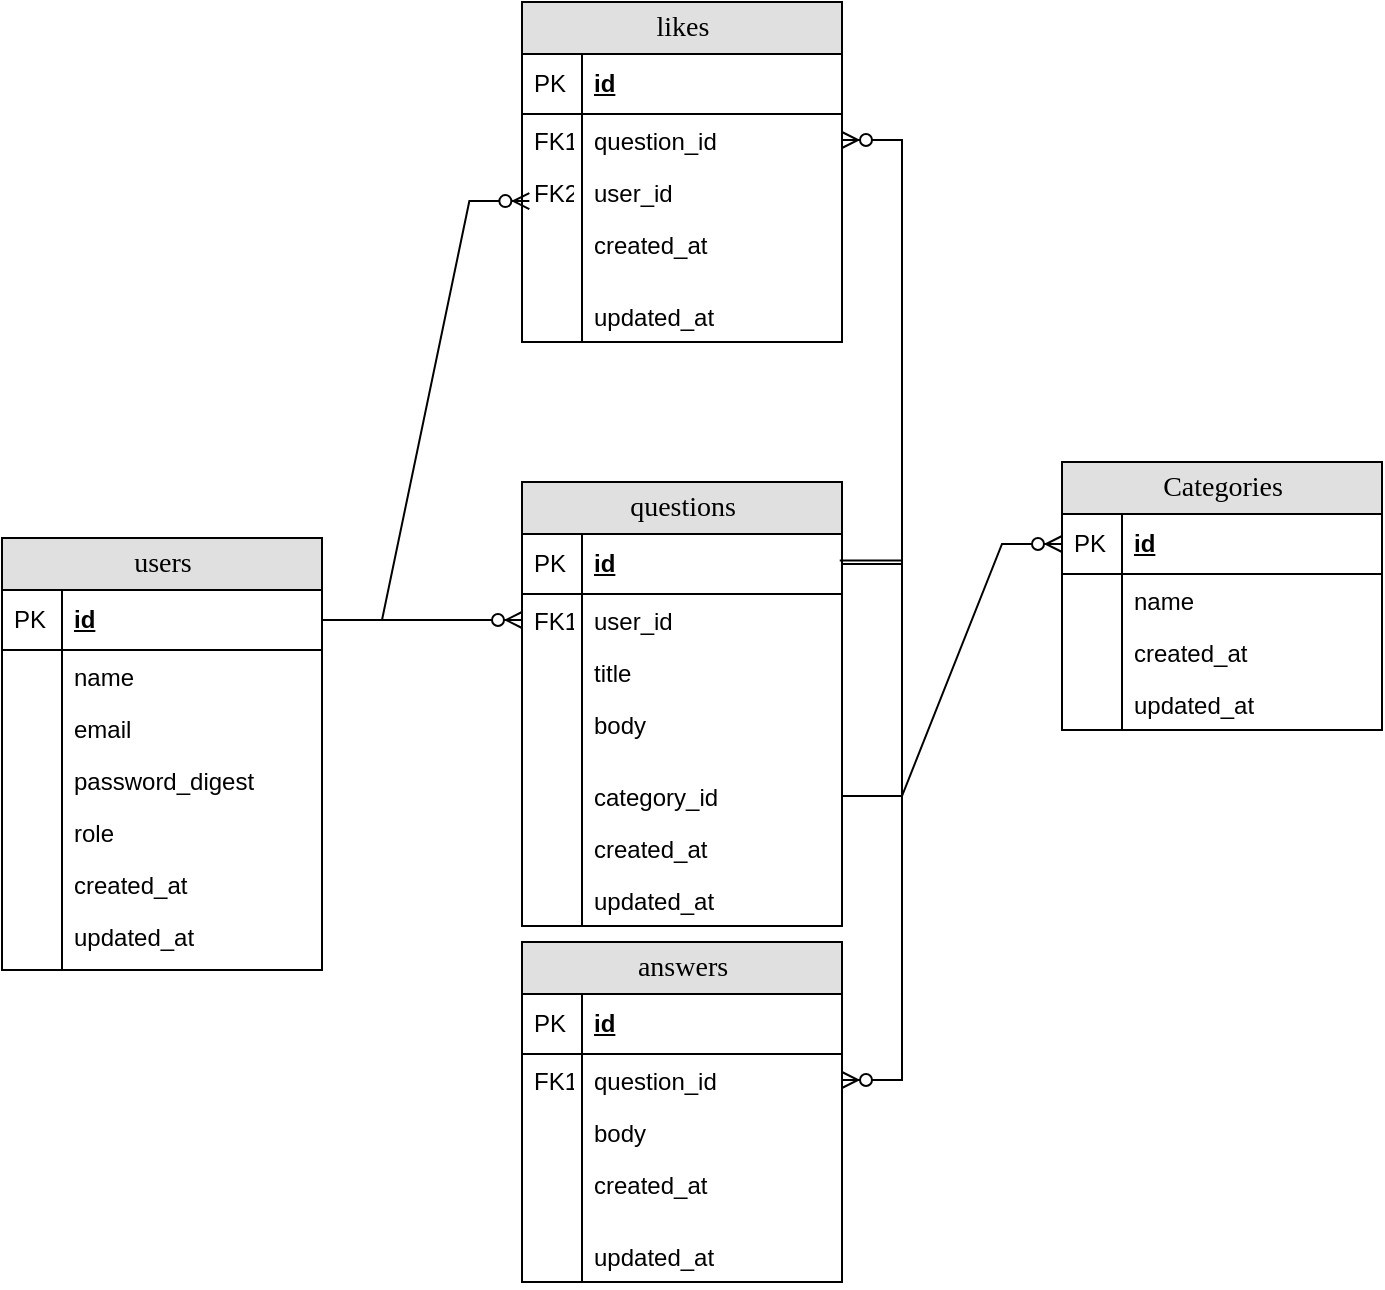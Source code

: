 <mxfile version="26.0.10">
  <diagram name="Page-1" id="e56a1550-8fbb-45ad-956c-1786394a9013">
    <mxGraphModel dx="612" dy="844" grid="1" gridSize="10" guides="1" tooltips="1" connect="1" arrows="1" fold="1" page="1" pageScale="1" pageWidth="1100" pageHeight="850" background="none" math="0" shadow="0">
      <root>
        <mxCell id="0" />
        <mxCell id="1" parent="0" />
        <mxCell id="OeXx-ejLIAZaMImvPNyN-1" value="questions" style="swimlane;html=1;fontStyle=0;childLayout=stackLayout;horizontal=1;startSize=26;fillColor=#e0e0e0;horizontalStack=0;resizeParent=1;resizeLast=0;collapsible=1;marginBottom=0;swimlaneFillColor=#ffffff;align=center;rounded=0;shadow=0;comic=0;labelBackgroundColor=none;strokeWidth=1;fontFamily=Verdana;fontSize=14" vertex="1" parent="1">
          <mxGeometry x="590" y="310" width="160" height="222" as="geometry" />
        </mxCell>
        <mxCell id="OeXx-ejLIAZaMImvPNyN-2" value="id" style="shape=partialRectangle;top=0;left=0;right=0;bottom=1;html=1;align=left;verticalAlign=middle;fillColor=none;spacingLeft=34;spacingRight=4;whiteSpace=wrap;overflow=hidden;rotatable=0;points=[[0,0.5],[1,0.5]];portConstraint=eastwest;dropTarget=0;fontStyle=5;" vertex="1" parent="OeXx-ejLIAZaMImvPNyN-1">
          <mxGeometry y="26" width="160" height="30" as="geometry" />
        </mxCell>
        <mxCell id="OeXx-ejLIAZaMImvPNyN-3" value="PK" style="shape=partialRectangle;top=0;left=0;bottom=0;html=1;fillColor=none;align=left;verticalAlign=middle;spacingLeft=4;spacingRight=4;whiteSpace=wrap;overflow=hidden;rotatable=0;points=[];portConstraint=eastwest;part=1;" vertex="1" connectable="0" parent="OeXx-ejLIAZaMImvPNyN-2">
          <mxGeometry width="30" height="30" as="geometry" />
        </mxCell>
        <mxCell id="OeXx-ejLIAZaMImvPNyN-4" value="user_id" style="shape=partialRectangle;top=0;left=0;right=0;bottom=0;html=1;align=left;verticalAlign=top;fillColor=none;spacingLeft=34;spacingRight=4;whiteSpace=wrap;overflow=hidden;rotatable=0;points=[[0,0.5],[1,0.5]];portConstraint=eastwest;dropTarget=0;" vertex="1" parent="OeXx-ejLIAZaMImvPNyN-1">
          <mxGeometry y="56" width="160" height="26" as="geometry" />
        </mxCell>
        <mxCell id="OeXx-ejLIAZaMImvPNyN-5" value="FK1" style="shape=partialRectangle;top=0;left=0;bottom=0;html=1;fillColor=none;align=left;verticalAlign=top;spacingLeft=4;spacingRight=4;whiteSpace=wrap;overflow=hidden;rotatable=0;points=[];portConstraint=eastwest;part=1;" vertex="1" connectable="0" parent="OeXx-ejLIAZaMImvPNyN-4">
          <mxGeometry width="30" height="26" as="geometry" />
        </mxCell>
        <mxCell id="OeXx-ejLIAZaMImvPNyN-6" value="title" style="shape=partialRectangle;top=0;left=0;right=0;bottom=0;html=1;align=left;verticalAlign=top;fillColor=none;spacingLeft=34;spacingRight=4;whiteSpace=wrap;overflow=hidden;rotatable=0;points=[[0,0.5],[1,0.5]];portConstraint=eastwest;dropTarget=0;" vertex="1" parent="OeXx-ejLIAZaMImvPNyN-1">
          <mxGeometry y="82" width="160" height="26" as="geometry" />
        </mxCell>
        <mxCell id="OeXx-ejLIAZaMImvPNyN-7" value="" style="shape=partialRectangle;top=0;left=0;bottom=0;html=1;fillColor=none;align=left;verticalAlign=top;spacingLeft=4;spacingRight=4;whiteSpace=wrap;overflow=hidden;rotatable=0;points=[];portConstraint=eastwest;part=1;" vertex="1" connectable="0" parent="OeXx-ejLIAZaMImvPNyN-6">
          <mxGeometry width="30" height="26" as="geometry" />
        </mxCell>
        <mxCell id="OeXx-ejLIAZaMImvPNyN-8" value="body" style="shape=partialRectangle;top=0;left=0;right=0;bottom=0;html=1;align=left;verticalAlign=top;fillColor=none;spacingLeft=34;spacingRight=4;whiteSpace=wrap;overflow=hidden;rotatable=0;points=[[0,0.5],[1,0.5]];portConstraint=eastwest;dropTarget=0;" vertex="1" parent="OeXx-ejLIAZaMImvPNyN-1">
          <mxGeometry y="108" width="160" height="26" as="geometry" />
        </mxCell>
        <mxCell id="OeXx-ejLIAZaMImvPNyN-9" value="" style="shape=partialRectangle;top=0;left=0;bottom=0;html=1;fillColor=none;align=left;verticalAlign=top;spacingLeft=4;spacingRight=4;whiteSpace=wrap;overflow=hidden;rotatable=0;points=[];portConstraint=eastwest;part=1;" vertex="1" connectable="0" parent="OeXx-ejLIAZaMImvPNyN-8">
          <mxGeometry width="30" height="26" as="geometry" />
        </mxCell>
        <mxCell id="OeXx-ejLIAZaMImvPNyN-10" value="" style="shape=partialRectangle;top=0;left=0;right=0;bottom=0;html=1;align=left;verticalAlign=top;fillColor=none;spacingLeft=34;spacingRight=4;whiteSpace=wrap;overflow=hidden;rotatable=0;points=[[0,0.5],[1,0.5]];portConstraint=eastwest;dropTarget=0;" vertex="1" parent="OeXx-ejLIAZaMImvPNyN-1">
          <mxGeometry y="134" width="160" height="10" as="geometry" />
        </mxCell>
        <mxCell id="OeXx-ejLIAZaMImvPNyN-11" value="" style="shape=partialRectangle;top=0;left=0;bottom=0;html=1;fillColor=none;align=left;verticalAlign=top;spacingLeft=4;spacingRight=4;whiteSpace=wrap;overflow=hidden;rotatable=0;points=[];portConstraint=eastwest;part=1;" vertex="1" connectable="0" parent="OeXx-ejLIAZaMImvPNyN-10">
          <mxGeometry width="30" height="10" as="geometry" />
        </mxCell>
        <mxCell id="OeXx-ejLIAZaMImvPNyN-102" value="category_id" style="shape=partialRectangle;top=0;left=0;right=0;bottom=0;html=1;align=left;verticalAlign=top;fillColor=none;spacingLeft=34;spacingRight=4;whiteSpace=wrap;overflow=hidden;rotatable=0;points=[[0,0.5],[1,0.5]];portConstraint=eastwest;dropTarget=0;" vertex="1" parent="OeXx-ejLIAZaMImvPNyN-1">
          <mxGeometry y="144" width="160" height="26" as="geometry" />
        </mxCell>
        <mxCell id="OeXx-ejLIAZaMImvPNyN-103" value="" style="shape=partialRectangle;top=0;left=0;bottom=0;html=1;fillColor=none;align=left;verticalAlign=top;spacingLeft=4;spacingRight=4;whiteSpace=wrap;overflow=hidden;rotatable=0;points=[];portConstraint=eastwest;part=1;" vertex="1" connectable="0" parent="OeXx-ejLIAZaMImvPNyN-102">
          <mxGeometry width="30" height="26" as="geometry" />
        </mxCell>
        <mxCell id="OeXx-ejLIAZaMImvPNyN-12" value="created_at" style="shape=partialRectangle;top=0;left=0;right=0;bottom=0;html=1;align=left;verticalAlign=top;fillColor=none;spacingLeft=34;spacingRight=4;whiteSpace=wrap;overflow=hidden;rotatable=0;points=[[0,0.5],[1,0.5]];portConstraint=eastwest;dropTarget=0;" vertex="1" parent="OeXx-ejLIAZaMImvPNyN-1">
          <mxGeometry y="170" width="160" height="26" as="geometry" />
        </mxCell>
        <mxCell id="OeXx-ejLIAZaMImvPNyN-13" value="" style="shape=partialRectangle;top=0;left=0;bottom=0;html=1;fillColor=none;align=left;verticalAlign=top;spacingLeft=4;spacingRight=4;whiteSpace=wrap;overflow=hidden;rotatable=0;points=[];portConstraint=eastwest;part=1;" vertex="1" connectable="0" parent="OeXx-ejLIAZaMImvPNyN-12">
          <mxGeometry width="30" height="26" as="geometry" />
        </mxCell>
        <mxCell id="OeXx-ejLIAZaMImvPNyN-14" value="updated_at" style="shape=partialRectangle;top=0;left=0;right=0;bottom=0;html=1;align=left;verticalAlign=top;fillColor=none;spacingLeft=34;spacingRight=4;whiteSpace=wrap;overflow=hidden;rotatable=0;points=[[0,0.5],[1,0.5]];portConstraint=eastwest;dropTarget=0;" vertex="1" parent="OeXx-ejLIAZaMImvPNyN-1">
          <mxGeometry y="196" width="160" height="26" as="geometry" />
        </mxCell>
        <mxCell id="OeXx-ejLIAZaMImvPNyN-15" value="" style="shape=partialRectangle;top=0;left=0;bottom=0;html=1;fillColor=none;align=left;verticalAlign=top;spacingLeft=4;spacingRight=4;whiteSpace=wrap;overflow=hidden;rotatable=0;points=[];portConstraint=eastwest;part=1;" vertex="1" connectable="0" parent="OeXx-ejLIAZaMImvPNyN-14">
          <mxGeometry width="30" height="26" as="geometry" />
        </mxCell>
        <mxCell id="OeXx-ejLIAZaMImvPNyN-16" value="users" style="swimlane;html=1;fontStyle=0;childLayout=stackLayout;horizontal=1;startSize=26;fillColor=#e0e0e0;horizontalStack=0;resizeParent=1;resizeLast=0;collapsible=1;marginBottom=0;swimlaneFillColor=#ffffff;align=center;rounded=0;shadow=0;comic=0;labelBackgroundColor=none;strokeWidth=1;fontFamily=Verdana;fontSize=14" vertex="1" parent="1">
          <mxGeometry x="330" y="338" width="160" height="216" as="geometry">
            <mxRectangle x="30" y="358" width="80" height="30" as="alternateBounds" />
          </mxGeometry>
        </mxCell>
        <mxCell id="OeXx-ejLIAZaMImvPNyN-17" value="id" style="shape=partialRectangle;top=0;left=0;right=0;bottom=1;html=1;align=left;verticalAlign=middle;fillColor=none;spacingLeft=34;spacingRight=4;whiteSpace=wrap;overflow=hidden;rotatable=0;points=[[0,0.5],[1,0.5]];portConstraint=eastwest;dropTarget=0;fontStyle=5;" vertex="1" parent="OeXx-ejLIAZaMImvPNyN-16">
          <mxGeometry y="26" width="160" height="30" as="geometry" />
        </mxCell>
        <mxCell id="OeXx-ejLIAZaMImvPNyN-18" value="PK" style="shape=partialRectangle;top=0;left=0;bottom=0;html=1;fillColor=none;align=left;verticalAlign=middle;spacingLeft=4;spacingRight=4;whiteSpace=wrap;overflow=hidden;rotatable=0;points=[];portConstraint=eastwest;part=1;" vertex="1" connectable="0" parent="OeXx-ejLIAZaMImvPNyN-17">
          <mxGeometry width="30" height="30" as="geometry" />
        </mxCell>
        <mxCell id="OeXx-ejLIAZaMImvPNyN-19" value="&lt;div&gt;&lt;span style=&quot;background-color: transparent; color: light-dark(rgb(0, 0, 0), rgb(255, 255, 255));&quot;&gt;name&lt;/span&gt;&lt;/div&gt;" style="shape=partialRectangle;top=0;left=0;right=0;bottom=0;html=1;align=left;verticalAlign=top;fillColor=none;spacingLeft=34;spacingRight=4;whiteSpace=wrap;overflow=hidden;rotatable=0;points=[[0,0.5],[1,0.5]];portConstraint=eastwest;dropTarget=0;" vertex="1" parent="OeXx-ejLIAZaMImvPNyN-16">
          <mxGeometry y="56" width="160" height="26" as="geometry" />
        </mxCell>
        <mxCell id="OeXx-ejLIAZaMImvPNyN-20" value="" style="shape=partialRectangle;top=0;left=0;bottom=0;html=1;fillColor=none;align=left;verticalAlign=top;spacingLeft=4;spacingRight=4;whiteSpace=wrap;overflow=hidden;rotatable=0;points=[];portConstraint=eastwest;part=1;" vertex="1" connectable="0" parent="OeXx-ejLIAZaMImvPNyN-19">
          <mxGeometry width="30" height="26" as="geometry" />
        </mxCell>
        <mxCell id="OeXx-ejLIAZaMImvPNyN-21" value="email" style="shape=partialRectangle;top=0;left=0;right=0;bottom=0;html=1;align=left;verticalAlign=top;fillColor=none;spacingLeft=34;spacingRight=4;whiteSpace=wrap;overflow=hidden;rotatable=0;points=[[0,0.5],[1,0.5]];portConstraint=eastwest;dropTarget=0;" vertex="1" parent="OeXx-ejLIAZaMImvPNyN-16">
          <mxGeometry y="82" width="160" height="26" as="geometry" />
        </mxCell>
        <mxCell id="OeXx-ejLIAZaMImvPNyN-22" value="" style="shape=partialRectangle;top=0;left=0;bottom=0;html=1;fillColor=none;align=left;verticalAlign=top;spacingLeft=4;spacingRight=4;whiteSpace=wrap;overflow=hidden;rotatable=0;points=[];portConstraint=eastwest;part=1;" vertex="1" connectable="0" parent="OeXx-ejLIAZaMImvPNyN-21">
          <mxGeometry width="30" height="26" as="geometry" />
        </mxCell>
        <mxCell id="OeXx-ejLIAZaMImvPNyN-27" value="password_digest" style="shape=partialRectangle;top=0;left=0;right=0;bottom=0;html=1;align=left;verticalAlign=top;fillColor=none;spacingLeft=34;spacingRight=4;whiteSpace=wrap;overflow=hidden;rotatable=0;points=[[0,0.5],[1,0.5]];portConstraint=eastwest;dropTarget=0;" vertex="1" parent="OeXx-ejLIAZaMImvPNyN-16">
          <mxGeometry y="108" width="160" height="26" as="geometry" />
        </mxCell>
        <mxCell id="OeXx-ejLIAZaMImvPNyN-28" value="" style="shape=partialRectangle;top=0;left=0;bottom=0;html=1;fillColor=none;align=left;verticalAlign=top;spacingLeft=4;spacingRight=4;whiteSpace=wrap;overflow=hidden;rotatable=0;points=[];portConstraint=eastwest;part=1;" vertex="1" connectable="0" parent="OeXx-ejLIAZaMImvPNyN-27">
          <mxGeometry width="30" height="26" as="geometry" />
        </mxCell>
        <mxCell id="OeXx-ejLIAZaMImvPNyN-68" value="role" style="shape=partialRectangle;top=0;left=0;right=0;bottom=0;html=1;align=left;verticalAlign=top;fillColor=none;spacingLeft=34;spacingRight=4;whiteSpace=wrap;overflow=hidden;rotatable=0;points=[[0,0.5],[1,0.5]];portConstraint=eastwest;dropTarget=0;" vertex="1" parent="OeXx-ejLIAZaMImvPNyN-16">
          <mxGeometry y="134" width="160" height="26" as="geometry" />
        </mxCell>
        <mxCell id="OeXx-ejLIAZaMImvPNyN-69" value="" style="shape=partialRectangle;top=0;left=0;bottom=0;html=1;fillColor=none;align=left;verticalAlign=top;spacingLeft=4;spacingRight=4;whiteSpace=wrap;overflow=hidden;rotatable=0;points=[];portConstraint=eastwest;part=1;" vertex="1" connectable="0" parent="OeXx-ejLIAZaMImvPNyN-68">
          <mxGeometry width="30" height="26" as="geometry" />
        </mxCell>
        <mxCell id="OeXx-ejLIAZaMImvPNyN-29" value="created_at" style="shape=partialRectangle;top=0;left=0;right=0;bottom=0;html=1;align=left;verticalAlign=top;fillColor=none;spacingLeft=34;spacingRight=4;whiteSpace=wrap;overflow=hidden;rotatable=0;points=[[0,0.5],[1,0.5]];portConstraint=eastwest;dropTarget=0;" vertex="1" parent="OeXx-ejLIAZaMImvPNyN-16">
          <mxGeometry y="160" width="160" height="26" as="geometry" />
        </mxCell>
        <mxCell id="OeXx-ejLIAZaMImvPNyN-30" value="" style="shape=partialRectangle;top=0;left=0;bottom=0;html=1;fillColor=none;align=left;verticalAlign=top;spacingLeft=4;spacingRight=4;whiteSpace=wrap;overflow=hidden;rotatable=0;points=[];portConstraint=eastwest;part=1;" vertex="1" connectable="0" parent="OeXx-ejLIAZaMImvPNyN-29">
          <mxGeometry width="30" height="26" as="geometry" />
        </mxCell>
        <mxCell id="OeXx-ejLIAZaMImvPNyN-31" value="updated_at" style="shape=partialRectangle;top=0;left=0;right=0;bottom=0;html=1;align=left;verticalAlign=top;fillColor=none;spacingLeft=34;spacingRight=4;whiteSpace=wrap;overflow=hidden;rotatable=0;points=[[0,0.5],[1,0.5]];portConstraint=eastwest;dropTarget=0;" vertex="1" parent="OeXx-ejLIAZaMImvPNyN-16">
          <mxGeometry y="186" width="160" height="30" as="geometry" />
        </mxCell>
        <mxCell id="OeXx-ejLIAZaMImvPNyN-32" value="" style="shape=partialRectangle;top=0;left=0;bottom=0;html=1;fillColor=none;align=left;verticalAlign=top;spacingLeft=4;spacingRight=4;whiteSpace=wrap;overflow=hidden;rotatable=0;points=[];portConstraint=eastwest;part=1;" vertex="1" connectable="0" parent="OeXx-ejLIAZaMImvPNyN-31">
          <mxGeometry width="30" height="30" as="geometry" />
        </mxCell>
        <mxCell id="OeXx-ejLIAZaMImvPNyN-33" value="" style="edgeStyle=entityRelationEdgeStyle;fontSize=12;html=1;endArrow=ERzeroToMany;endFill=1;rounded=0;exitX=1;exitY=0.5;exitDx=0;exitDy=0;entryX=0;entryY=0.5;entryDx=0;entryDy=0;" edge="1" parent="1" source="OeXx-ejLIAZaMImvPNyN-17" target="OeXx-ejLIAZaMImvPNyN-4">
          <mxGeometry width="100" height="100" relative="1" as="geometry">
            <mxPoint x="490" y="438" as="sourcePoint" />
            <mxPoint x="590" y="338" as="targetPoint" />
          </mxGeometry>
        </mxCell>
        <mxCell id="OeXx-ejLIAZaMImvPNyN-34" value="answers" style="swimlane;html=1;fontStyle=0;childLayout=stackLayout;horizontal=1;startSize=26;fillColor=#e0e0e0;horizontalStack=0;resizeParent=1;resizeLast=0;collapsible=1;marginBottom=0;swimlaneFillColor=#ffffff;align=center;rounded=0;shadow=0;comic=0;labelBackgroundColor=none;strokeWidth=1;fontFamily=Verdana;fontSize=14" vertex="1" parent="1">
          <mxGeometry x="590" y="540" width="160" height="170" as="geometry" />
        </mxCell>
        <mxCell id="OeXx-ejLIAZaMImvPNyN-35" value="id" style="shape=partialRectangle;top=0;left=0;right=0;bottom=1;html=1;align=left;verticalAlign=middle;fillColor=none;spacingLeft=34;spacingRight=4;whiteSpace=wrap;overflow=hidden;rotatable=0;points=[[0,0.5],[1,0.5]];portConstraint=eastwest;dropTarget=0;fontStyle=5;" vertex="1" parent="OeXx-ejLIAZaMImvPNyN-34">
          <mxGeometry y="26" width="160" height="30" as="geometry" />
        </mxCell>
        <mxCell id="OeXx-ejLIAZaMImvPNyN-36" value="PK" style="shape=partialRectangle;top=0;left=0;bottom=0;html=1;fillColor=none;align=left;verticalAlign=middle;spacingLeft=4;spacingRight=4;whiteSpace=wrap;overflow=hidden;rotatable=0;points=[];portConstraint=eastwest;part=1;" vertex="1" connectable="0" parent="OeXx-ejLIAZaMImvPNyN-35">
          <mxGeometry width="30" height="30" as="geometry" />
        </mxCell>
        <mxCell id="OeXx-ejLIAZaMImvPNyN-37" value="question_id" style="shape=partialRectangle;top=0;left=0;right=0;bottom=0;html=1;align=left;verticalAlign=top;fillColor=none;spacingLeft=34;spacingRight=4;whiteSpace=wrap;overflow=hidden;rotatable=0;points=[[0,0.5],[1,0.5]];portConstraint=eastwest;dropTarget=0;" vertex="1" parent="OeXx-ejLIAZaMImvPNyN-34">
          <mxGeometry y="56" width="160" height="26" as="geometry" />
        </mxCell>
        <mxCell id="OeXx-ejLIAZaMImvPNyN-38" value="FK1" style="shape=partialRectangle;top=0;left=0;bottom=0;html=1;fillColor=none;align=left;verticalAlign=top;spacingLeft=4;spacingRight=4;whiteSpace=wrap;overflow=hidden;rotatable=0;points=[];portConstraint=eastwest;part=1;" vertex="1" connectable="0" parent="OeXx-ejLIAZaMImvPNyN-37">
          <mxGeometry width="30" height="26" as="geometry" />
        </mxCell>
        <mxCell id="OeXx-ejLIAZaMImvPNyN-41" value="body" style="shape=partialRectangle;top=0;left=0;right=0;bottom=0;html=1;align=left;verticalAlign=top;fillColor=none;spacingLeft=34;spacingRight=4;whiteSpace=wrap;overflow=hidden;rotatable=0;points=[[0,0.5],[1,0.5]];portConstraint=eastwest;dropTarget=0;" vertex="1" parent="OeXx-ejLIAZaMImvPNyN-34">
          <mxGeometry y="82" width="160" height="26" as="geometry" />
        </mxCell>
        <mxCell id="OeXx-ejLIAZaMImvPNyN-42" value="" style="shape=partialRectangle;top=0;left=0;bottom=0;html=1;fillColor=none;align=left;verticalAlign=top;spacingLeft=4;spacingRight=4;whiteSpace=wrap;overflow=hidden;rotatable=0;points=[];portConstraint=eastwest;part=1;" vertex="1" connectable="0" parent="OeXx-ejLIAZaMImvPNyN-41">
          <mxGeometry width="30" height="26" as="geometry" />
        </mxCell>
        <mxCell id="OeXx-ejLIAZaMImvPNyN-43" value="created_at" style="shape=partialRectangle;top=0;left=0;right=0;bottom=0;html=1;align=left;verticalAlign=top;fillColor=none;spacingLeft=34;spacingRight=4;whiteSpace=wrap;overflow=hidden;rotatable=0;points=[[0,0.5],[1,0.5]];portConstraint=eastwest;dropTarget=0;" vertex="1" parent="OeXx-ejLIAZaMImvPNyN-34">
          <mxGeometry y="108" width="160" height="26" as="geometry" />
        </mxCell>
        <mxCell id="OeXx-ejLIAZaMImvPNyN-44" value="" style="shape=partialRectangle;top=0;left=0;bottom=0;html=1;fillColor=none;align=left;verticalAlign=top;spacingLeft=4;spacingRight=4;whiteSpace=wrap;overflow=hidden;rotatable=0;points=[];portConstraint=eastwest;part=1;" vertex="1" connectable="0" parent="OeXx-ejLIAZaMImvPNyN-43">
          <mxGeometry width="30" height="26" as="geometry" />
        </mxCell>
        <mxCell id="OeXx-ejLIAZaMImvPNyN-45" value="" style="shape=partialRectangle;top=0;left=0;right=0;bottom=0;html=1;align=left;verticalAlign=top;fillColor=none;spacingLeft=34;spacingRight=4;whiteSpace=wrap;overflow=hidden;rotatable=0;points=[[0,0.5],[1,0.5]];portConstraint=eastwest;dropTarget=0;" vertex="1" parent="OeXx-ejLIAZaMImvPNyN-34">
          <mxGeometry y="134" width="160" height="10" as="geometry" />
        </mxCell>
        <mxCell id="OeXx-ejLIAZaMImvPNyN-46" value="" style="shape=partialRectangle;top=0;left=0;bottom=0;html=1;fillColor=none;align=left;verticalAlign=top;spacingLeft=4;spacingRight=4;whiteSpace=wrap;overflow=hidden;rotatable=0;points=[];portConstraint=eastwest;part=1;" vertex="1" connectable="0" parent="OeXx-ejLIAZaMImvPNyN-45">
          <mxGeometry width="30" height="10" as="geometry" />
        </mxCell>
        <mxCell id="OeXx-ejLIAZaMImvPNyN-47" value="updated_at" style="shape=partialRectangle;top=0;left=0;right=0;bottom=0;html=1;align=left;verticalAlign=top;fillColor=none;spacingLeft=34;spacingRight=4;whiteSpace=wrap;overflow=hidden;rotatable=0;points=[[0,0.5],[1,0.5]];portConstraint=eastwest;dropTarget=0;" vertex="1" parent="OeXx-ejLIAZaMImvPNyN-34">
          <mxGeometry y="144" width="160" height="26" as="geometry" />
        </mxCell>
        <mxCell id="OeXx-ejLIAZaMImvPNyN-48" value="" style="shape=partialRectangle;top=0;left=0;bottom=0;html=1;fillColor=none;align=left;verticalAlign=top;spacingLeft=4;spacingRight=4;whiteSpace=wrap;overflow=hidden;rotatable=0;points=[];portConstraint=eastwest;part=1;" vertex="1" connectable="0" parent="OeXx-ejLIAZaMImvPNyN-47">
          <mxGeometry width="30" height="26" as="geometry" />
        </mxCell>
        <mxCell id="OeXx-ejLIAZaMImvPNyN-49" value="likes" style="swimlane;html=1;fontStyle=0;childLayout=stackLayout;horizontal=1;startSize=26;fillColor=#e0e0e0;horizontalStack=0;resizeParent=1;resizeLast=0;collapsible=1;marginBottom=0;swimlaneFillColor=#ffffff;align=center;rounded=0;shadow=0;comic=0;labelBackgroundColor=none;strokeWidth=1;fontFamily=Verdana;fontSize=14" vertex="1" parent="1">
          <mxGeometry x="590" y="70" width="160" height="170" as="geometry">
            <mxRectangle x="290" y="540" width="110" height="30" as="alternateBounds" />
          </mxGeometry>
        </mxCell>
        <mxCell id="OeXx-ejLIAZaMImvPNyN-50" value="id" style="shape=partialRectangle;top=0;left=0;right=0;bottom=1;html=1;align=left;verticalAlign=middle;fillColor=none;spacingLeft=34;spacingRight=4;whiteSpace=wrap;overflow=hidden;rotatable=0;points=[[0,0.5],[1,0.5]];portConstraint=eastwest;dropTarget=0;fontStyle=5;" vertex="1" parent="OeXx-ejLIAZaMImvPNyN-49">
          <mxGeometry y="26" width="160" height="30" as="geometry" />
        </mxCell>
        <mxCell id="OeXx-ejLIAZaMImvPNyN-51" value="PK" style="shape=partialRectangle;top=0;left=0;bottom=0;html=1;fillColor=none;align=left;verticalAlign=middle;spacingLeft=4;spacingRight=4;whiteSpace=wrap;overflow=hidden;rotatable=0;points=[];portConstraint=eastwest;part=1;" vertex="1" connectable="0" parent="OeXx-ejLIAZaMImvPNyN-50">
          <mxGeometry width="30" height="30" as="geometry" />
        </mxCell>
        <mxCell id="OeXx-ejLIAZaMImvPNyN-52" value="question_id" style="shape=partialRectangle;top=0;left=0;right=0;bottom=0;html=1;align=left;verticalAlign=top;fillColor=none;spacingLeft=34;spacingRight=4;whiteSpace=wrap;overflow=hidden;rotatable=0;points=[[0,0.5],[1,0.5]];portConstraint=eastwest;dropTarget=0;" vertex="1" parent="OeXx-ejLIAZaMImvPNyN-49">
          <mxGeometry y="56" width="160" height="26" as="geometry" />
        </mxCell>
        <mxCell id="OeXx-ejLIAZaMImvPNyN-53" value="FK1" style="shape=partialRectangle;top=0;left=0;bottom=0;html=1;fillColor=none;align=left;verticalAlign=top;spacingLeft=4;spacingRight=4;whiteSpace=wrap;overflow=hidden;rotatable=0;points=[];portConstraint=eastwest;part=1;" vertex="1" connectable="0" parent="OeXx-ejLIAZaMImvPNyN-52">
          <mxGeometry width="30" height="26" as="geometry" />
        </mxCell>
        <mxCell id="OeXx-ejLIAZaMImvPNyN-54" value="user_id" style="shape=partialRectangle;top=0;left=0;right=0;bottom=0;html=1;align=left;verticalAlign=top;fillColor=none;spacingLeft=34;spacingRight=4;whiteSpace=wrap;overflow=hidden;rotatable=0;points=[[0,0.5],[1,0.5]];portConstraint=eastwest;dropTarget=0;" vertex="1" parent="OeXx-ejLIAZaMImvPNyN-49">
          <mxGeometry y="82" width="160" height="26" as="geometry" />
        </mxCell>
        <mxCell id="OeXx-ejLIAZaMImvPNyN-55" value="FK2" style="shape=partialRectangle;top=0;left=0;bottom=0;html=1;fillColor=none;align=left;verticalAlign=top;spacingLeft=4;spacingRight=4;whiteSpace=wrap;overflow=hidden;rotatable=0;points=[];portConstraint=eastwest;part=1;" vertex="1" connectable="0" parent="OeXx-ejLIAZaMImvPNyN-54">
          <mxGeometry width="30" height="26" as="geometry" />
        </mxCell>
        <mxCell id="OeXx-ejLIAZaMImvPNyN-58" value="created_at" style="shape=partialRectangle;top=0;left=0;right=0;bottom=0;html=1;align=left;verticalAlign=top;fillColor=none;spacingLeft=34;spacingRight=4;whiteSpace=wrap;overflow=hidden;rotatable=0;points=[[0,0.5],[1,0.5]];portConstraint=eastwest;dropTarget=0;" vertex="1" parent="OeXx-ejLIAZaMImvPNyN-49">
          <mxGeometry y="108" width="160" height="26" as="geometry" />
        </mxCell>
        <mxCell id="OeXx-ejLIAZaMImvPNyN-59" value="" style="shape=partialRectangle;top=0;left=0;bottom=0;html=1;fillColor=none;align=left;verticalAlign=top;spacingLeft=4;spacingRight=4;whiteSpace=wrap;overflow=hidden;rotatable=0;points=[];portConstraint=eastwest;part=1;" vertex="1" connectable="0" parent="OeXx-ejLIAZaMImvPNyN-58">
          <mxGeometry width="30" height="26" as="geometry" />
        </mxCell>
        <mxCell id="OeXx-ejLIAZaMImvPNyN-60" value="" style="shape=partialRectangle;top=0;left=0;right=0;bottom=0;html=1;align=left;verticalAlign=top;fillColor=none;spacingLeft=34;spacingRight=4;whiteSpace=wrap;overflow=hidden;rotatable=0;points=[[0,0.5],[1,0.5]];portConstraint=eastwest;dropTarget=0;" vertex="1" parent="OeXx-ejLIAZaMImvPNyN-49">
          <mxGeometry y="134" width="160" height="10" as="geometry" />
        </mxCell>
        <mxCell id="OeXx-ejLIAZaMImvPNyN-61" value="" style="shape=partialRectangle;top=0;left=0;bottom=0;html=1;fillColor=none;align=left;verticalAlign=top;spacingLeft=4;spacingRight=4;whiteSpace=wrap;overflow=hidden;rotatable=0;points=[];portConstraint=eastwest;part=1;" vertex="1" connectable="0" parent="OeXx-ejLIAZaMImvPNyN-60">
          <mxGeometry width="30" height="10" as="geometry" />
        </mxCell>
        <mxCell id="OeXx-ejLIAZaMImvPNyN-62" value="updated_at" style="shape=partialRectangle;top=0;left=0;right=0;bottom=0;html=1;align=left;verticalAlign=top;fillColor=none;spacingLeft=34;spacingRight=4;whiteSpace=wrap;overflow=hidden;rotatable=0;points=[[0,0.5],[1,0.5]];portConstraint=eastwest;dropTarget=0;" vertex="1" parent="OeXx-ejLIAZaMImvPNyN-49">
          <mxGeometry y="144" width="160" height="26" as="geometry" />
        </mxCell>
        <mxCell id="OeXx-ejLIAZaMImvPNyN-63" value="" style="shape=partialRectangle;top=0;left=0;bottom=0;html=1;fillColor=none;align=left;verticalAlign=top;spacingLeft=4;spacingRight=4;whiteSpace=wrap;overflow=hidden;rotatable=0;points=[];portConstraint=eastwest;part=1;" vertex="1" connectable="0" parent="OeXx-ejLIAZaMImvPNyN-62">
          <mxGeometry width="30" height="26" as="geometry" />
        </mxCell>
        <mxCell id="OeXx-ejLIAZaMImvPNyN-64" value="" style="edgeStyle=entityRelationEdgeStyle;fontSize=12;html=1;endArrow=ERzeroToMany;endFill=1;rounded=0;entryX=0.023;entryY=0.675;entryDx=0;entryDy=0;entryPerimeter=0;exitX=1;exitY=0.5;exitDx=0;exitDy=0;" edge="1" parent="1" source="OeXx-ejLIAZaMImvPNyN-17" target="OeXx-ejLIAZaMImvPNyN-54">
          <mxGeometry width="100" height="100" relative="1" as="geometry">
            <mxPoint x="490" y="716" as="sourcePoint" />
            <mxPoint x="590" y="616" as="targetPoint" />
          </mxGeometry>
        </mxCell>
        <mxCell id="OeXx-ejLIAZaMImvPNyN-65" value="" style="edgeStyle=entityRelationEdgeStyle;fontSize=12;html=1;endArrow=ERzeroToMany;endFill=1;rounded=0;" edge="1" parent="1" source="OeXx-ejLIAZaMImvPNyN-2" target="OeXx-ejLIAZaMImvPNyN-52">
          <mxGeometry width="100" height="100" relative="1" as="geometry">
            <mxPoint x="800" y="660" as="sourcePoint" />
            <mxPoint x="900" y="560" as="targetPoint" />
          </mxGeometry>
        </mxCell>
        <mxCell id="OeXx-ejLIAZaMImvPNyN-67" value="" style="edgeStyle=entityRelationEdgeStyle;fontSize=12;html=1;endArrow=ERzeroToMany;endFill=1;rounded=0;exitX=0.993;exitY=0.442;exitDx=0;exitDy=0;exitPerimeter=0;" edge="1" parent="1" source="OeXx-ejLIAZaMImvPNyN-2" target="OeXx-ejLIAZaMImvPNyN-37">
          <mxGeometry width="100" height="100" relative="1" as="geometry">
            <mxPoint x="757.6" y="350" as="sourcePoint" />
            <mxPoint x="860.0" y="586.266" as="targetPoint" />
            <Array as="points">
              <mxPoint x="937.6" y="201" />
              <mxPoint x="927.6" y="441" />
              <mxPoint x="1077.6" y="251" />
            </Array>
          </mxGeometry>
        </mxCell>
        <mxCell id="OeXx-ejLIAZaMImvPNyN-85" value="Categories" style="swimlane;html=1;fontStyle=0;childLayout=stackLayout;horizontal=1;startSize=26;fillColor=#e0e0e0;horizontalStack=0;resizeParent=1;resizeLast=0;collapsible=1;marginBottom=0;swimlaneFillColor=#ffffff;align=center;rounded=0;shadow=0;comic=0;labelBackgroundColor=none;strokeWidth=1;fontFamily=Verdana;fontSize=14" vertex="1" parent="1">
          <mxGeometry x="860" y="300" width="160" height="134" as="geometry" />
        </mxCell>
        <mxCell id="OeXx-ejLIAZaMImvPNyN-86" value="id" style="shape=partialRectangle;top=0;left=0;right=0;bottom=1;html=1;align=left;verticalAlign=middle;fillColor=none;spacingLeft=34;spacingRight=4;whiteSpace=wrap;overflow=hidden;rotatable=0;points=[[0,0.5],[1,0.5]];portConstraint=eastwest;dropTarget=0;fontStyle=5;" vertex="1" parent="OeXx-ejLIAZaMImvPNyN-85">
          <mxGeometry y="26" width="160" height="30" as="geometry" />
        </mxCell>
        <mxCell id="OeXx-ejLIAZaMImvPNyN-87" value="PK" style="shape=partialRectangle;top=0;left=0;bottom=0;html=1;fillColor=none;align=left;verticalAlign=middle;spacingLeft=4;spacingRight=4;whiteSpace=wrap;overflow=hidden;rotatable=0;points=[];portConstraint=eastwest;part=1;" vertex="1" connectable="0" parent="OeXx-ejLIAZaMImvPNyN-86">
          <mxGeometry width="30" height="30" as="geometry" />
        </mxCell>
        <mxCell id="OeXx-ejLIAZaMImvPNyN-90" value="name" style="shape=partialRectangle;top=0;left=0;right=0;bottom=0;html=1;align=left;verticalAlign=top;fillColor=none;spacingLeft=34;spacingRight=4;whiteSpace=wrap;overflow=hidden;rotatable=0;points=[[0,0.5],[1,0.5]];portConstraint=eastwest;dropTarget=0;" vertex="1" parent="OeXx-ejLIAZaMImvPNyN-85">
          <mxGeometry y="56" width="160" height="26" as="geometry" />
        </mxCell>
        <mxCell id="OeXx-ejLIAZaMImvPNyN-91" value="" style="shape=partialRectangle;top=0;left=0;bottom=0;html=1;fillColor=none;align=left;verticalAlign=top;spacingLeft=4;spacingRight=4;whiteSpace=wrap;overflow=hidden;rotatable=0;points=[];portConstraint=eastwest;part=1;" vertex="1" connectable="0" parent="OeXx-ejLIAZaMImvPNyN-90">
          <mxGeometry width="30" height="26" as="geometry" />
        </mxCell>
        <mxCell id="OeXx-ejLIAZaMImvPNyN-96" value="created_at" style="shape=partialRectangle;top=0;left=0;right=0;bottom=0;html=1;align=left;verticalAlign=top;fillColor=none;spacingLeft=34;spacingRight=4;whiteSpace=wrap;overflow=hidden;rotatable=0;points=[[0,0.5],[1,0.5]];portConstraint=eastwest;dropTarget=0;" vertex="1" parent="OeXx-ejLIAZaMImvPNyN-85">
          <mxGeometry y="82" width="160" height="26" as="geometry" />
        </mxCell>
        <mxCell id="OeXx-ejLIAZaMImvPNyN-97" value="" style="shape=partialRectangle;top=0;left=0;bottom=0;html=1;fillColor=none;align=left;verticalAlign=top;spacingLeft=4;spacingRight=4;whiteSpace=wrap;overflow=hidden;rotatable=0;points=[];portConstraint=eastwest;part=1;" vertex="1" connectable="0" parent="OeXx-ejLIAZaMImvPNyN-96">
          <mxGeometry width="30" height="26" as="geometry" />
        </mxCell>
        <mxCell id="OeXx-ejLIAZaMImvPNyN-98" value="updated_at" style="shape=partialRectangle;top=0;left=0;right=0;bottom=0;html=1;align=left;verticalAlign=top;fillColor=none;spacingLeft=34;spacingRight=4;whiteSpace=wrap;overflow=hidden;rotatable=0;points=[[0,0.5],[1,0.5]];portConstraint=eastwest;dropTarget=0;" vertex="1" parent="OeXx-ejLIAZaMImvPNyN-85">
          <mxGeometry y="108" width="160" height="26" as="geometry" />
        </mxCell>
        <mxCell id="OeXx-ejLIAZaMImvPNyN-99" value="" style="shape=partialRectangle;top=0;left=0;bottom=0;html=1;fillColor=none;align=left;verticalAlign=top;spacingLeft=4;spacingRight=4;whiteSpace=wrap;overflow=hidden;rotatable=0;points=[];portConstraint=eastwest;part=1;" vertex="1" connectable="0" parent="OeXx-ejLIAZaMImvPNyN-98">
          <mxGeometry width="30" height="26" as="geometry" />
        </mxCell>
        <mxCell id="OeXx-ejLIAZaMImvPNyN-104" value="" style="edgeStyle=entityRelationEdgeStyle;fontSize=12;html=1;endArrow=ERzeroToMany;endFill=1;rounded=0;entryX=0;entryY=0.5;entryDx=0;entryDy=0;exitX=1;exitY=0.5;exitDx=0;exitDy=0;" edge="1" parent="1" source="OeXx-ejLIAZaMImvPNyN-102" target="OeXx-ejLIAZaMImvPNyN-86">
          <mxGeometry width="100" height="100" relative="1" as="geometry">
            <mxPoint x="750" y="438" as="sourcePoint" />
            <mxPoint x="850" y="338" as="targetPoint" />
          </mxGeometry>
        </mxCell>
      </root>
    </mxGraphModel>
  </diagram>
</mxfile>
